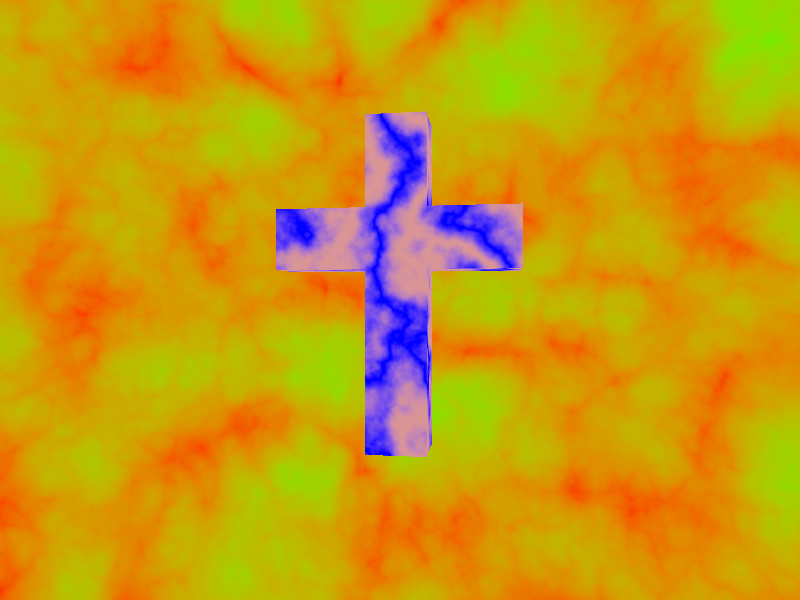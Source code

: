 #include "colors.inc"

camera{
        up <0,1,0>
        right <-4/3,0,0>
        sky <0,0,1>
        location <3,-20,5>
        look_at <0,0,5>
}

union{
        box{<-1,-1,0>,<1,1,11>}
        box{<-4,-1,8>,<4,1,6>}
        pigment{
                gradient x
                scale 3
                sine_wave
                pigment_map{
                        [0 rgb <0,0,1>]
                        [1 rgb <.7,.3,.3>]
                }
                turbulence 1 
        }               
}                

light_source{
        <5,-5,10>
        rgb 1
}                        

sky_sphere{
        pigment{
                granite
                pigment_map{
                        [0 rgb <1,0,0>]
                        [1 rgb <0,1,0>]
                }
        }        
}                